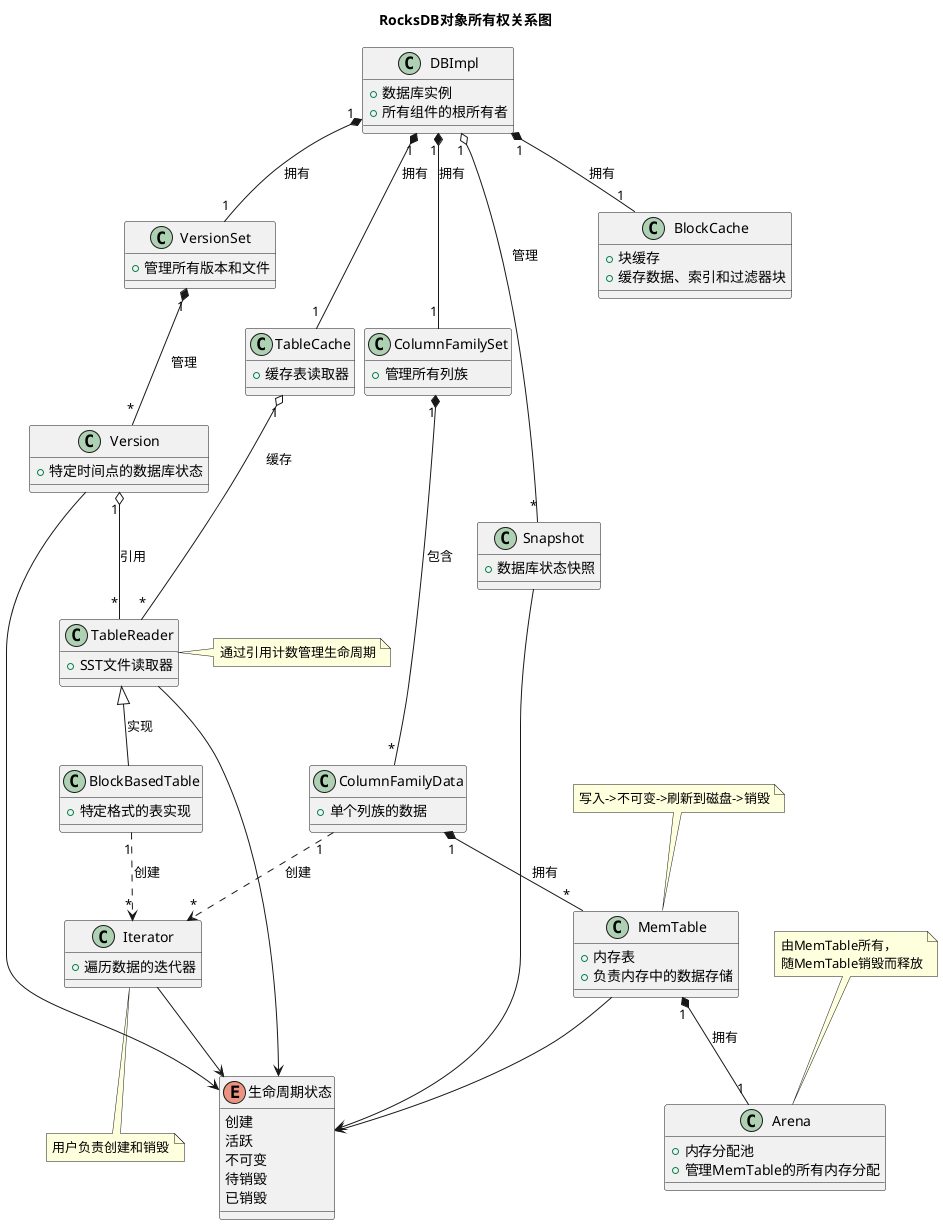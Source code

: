 @startuml RocksDB对象关系与所有权

title RocksDB对象所有权关系图

' 核心对象
class DBImpl {
  + 数据库实例
  + 所有组件的根所有者
}

class ColumnFamilySet {
  + 管理所有列族
}

class ColumnFamilyData {
  + 单个列族的数据
}

class MemTable {
  + 内存表
  + 负责内存中的数据存储
}

class Arena {
  + 内存分配池
  + 管理MemTable的所有内存分配
}

class VersionSet {
  + 管理所有版本和文件
}

class Version {
  + 特定时间点的数据库状态
}

class TableCache {
  + 缓存表读取器
}

class TableReader {
  + SST文件读取器
}

class BlockBasedTable {
  + 特定格式的表实现
}

class BlockCache {
  + 块缓存
  + 缓存数据、索引和过滤器块
}

class Iterator {
  + 遍历数据的迭代器
}

class Snapshot {
  + 数据库状态快照
}

' 生命周期注释
note top of Arena : 由MemTable所有，\n随MemTable销毁而释放
note top of MemTable : 写入->不可变->刷新到磁盘->销毁
note right of TableReader : 通过引用计数管理生命周期
note bottom of Iterator : 用户负责创建和销毁

' 对象关系
DBImpl "1" *-- "1" ColumnFamilySet : 拥有
DBImpl "1" *-- "1" VersionSet : 拥有
DBImpl "1" *-- "1" TableCache : 拥有
DBImpl "1" *-- "1" BlockCache : 拥有
DBImpl "1" o-- "*" Snapshot : 管理

ColumnFamilySet "1" *-- "*" ColumnFamilyData : 包含
ColumnFamilyData "1" *-- "*" MemTable : 拥有
MemTable "1" *-- "1" Arena : 拥有

VersionSet "1" *-- "*" Version : 管理
Version "1" o-- "*" TableReader : 引用

TableCache "1" o-- "*" TableReader : 缓存
TableReader <|-- BlockBasedTable : 实现

ColumnFamilyData "1" ..> "*" Iterator : 创建
BlockBasedTable "1" ..> "*" Iterator : 创建

' 生命周期状态
enum 生命周期状态 {
  创建
  活跃
  不可变
  待销毁
  已销毁
}

' 生命周期依赖
MemTable --> 生命周期状态
Iterator --> 生命周期状态
TableReader --> 生命周期状态
Version --> 生命周期状态
Snapshot --> 生命周期状态

@enduml 